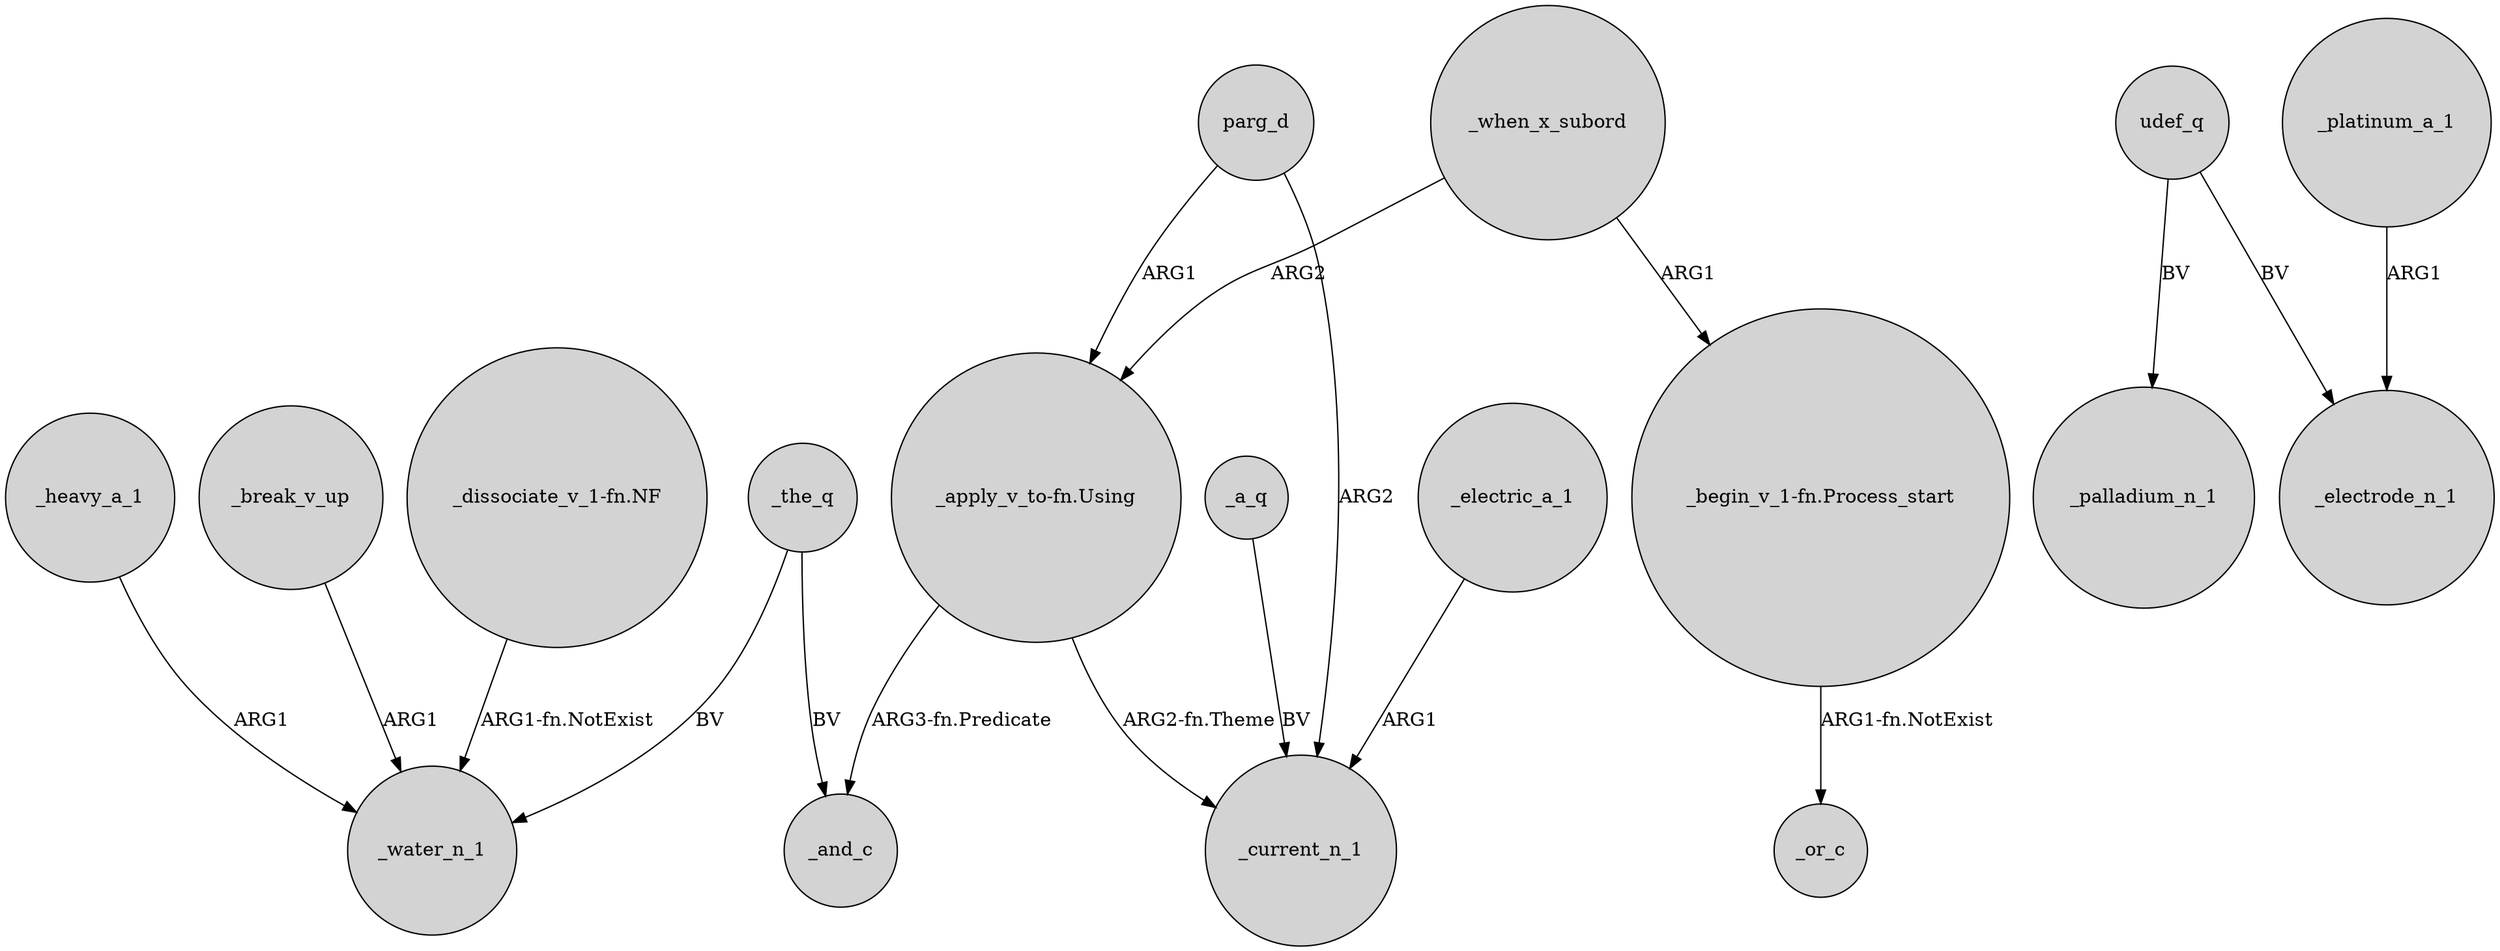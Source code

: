 digraph {
	node [shape=circle style=filled]
	"_dissociate_v_1-fn.NF" -> _water_n_1 [label="ARG1-fn.NotExist"]
	_the_q -> _and_c [label=BV]
	udef_q -> _palladium_n_1 [label=BV]
	parg_d -> "_apply_v_to-fn.Using" [label=ARG1]
	udef_q -> _electrode_n_1 [label=BV]
	_platinum_a_1 -> _electrode_n_1 [label=ARG1]
	parg_d -> _current_n_1 [label=ARG2]
	_when_x_subord -> "_apply_v_to-fn.Using" [label=ARG2]
	_electric_a_1 -> _current_n_1 [label=ARG1]
	_heavy_a_1 -> _water_n_1 [label=ARG1]
	"_apply_v_to-fn.Using" -> _current_n_1 [label="ARG2-fn.Theme"]
	_break_v_up -> _water_n_1 [label=ARG1]
	_a_q -> _current_n_1 [label=BV]
	"_apply_v_to-fn.Using" -> _and_c [label="ARG3-fn.Predicate"]
	_when_x_subord -> "_begin_v_1-fn.Process_start" [label=ARG1]
	_the_q -> _water_n_1 [label=BV]
	"_begin_v_1-fn.Process_start" -> _or_c [label="ARG1-fn.NotExist"]
}
